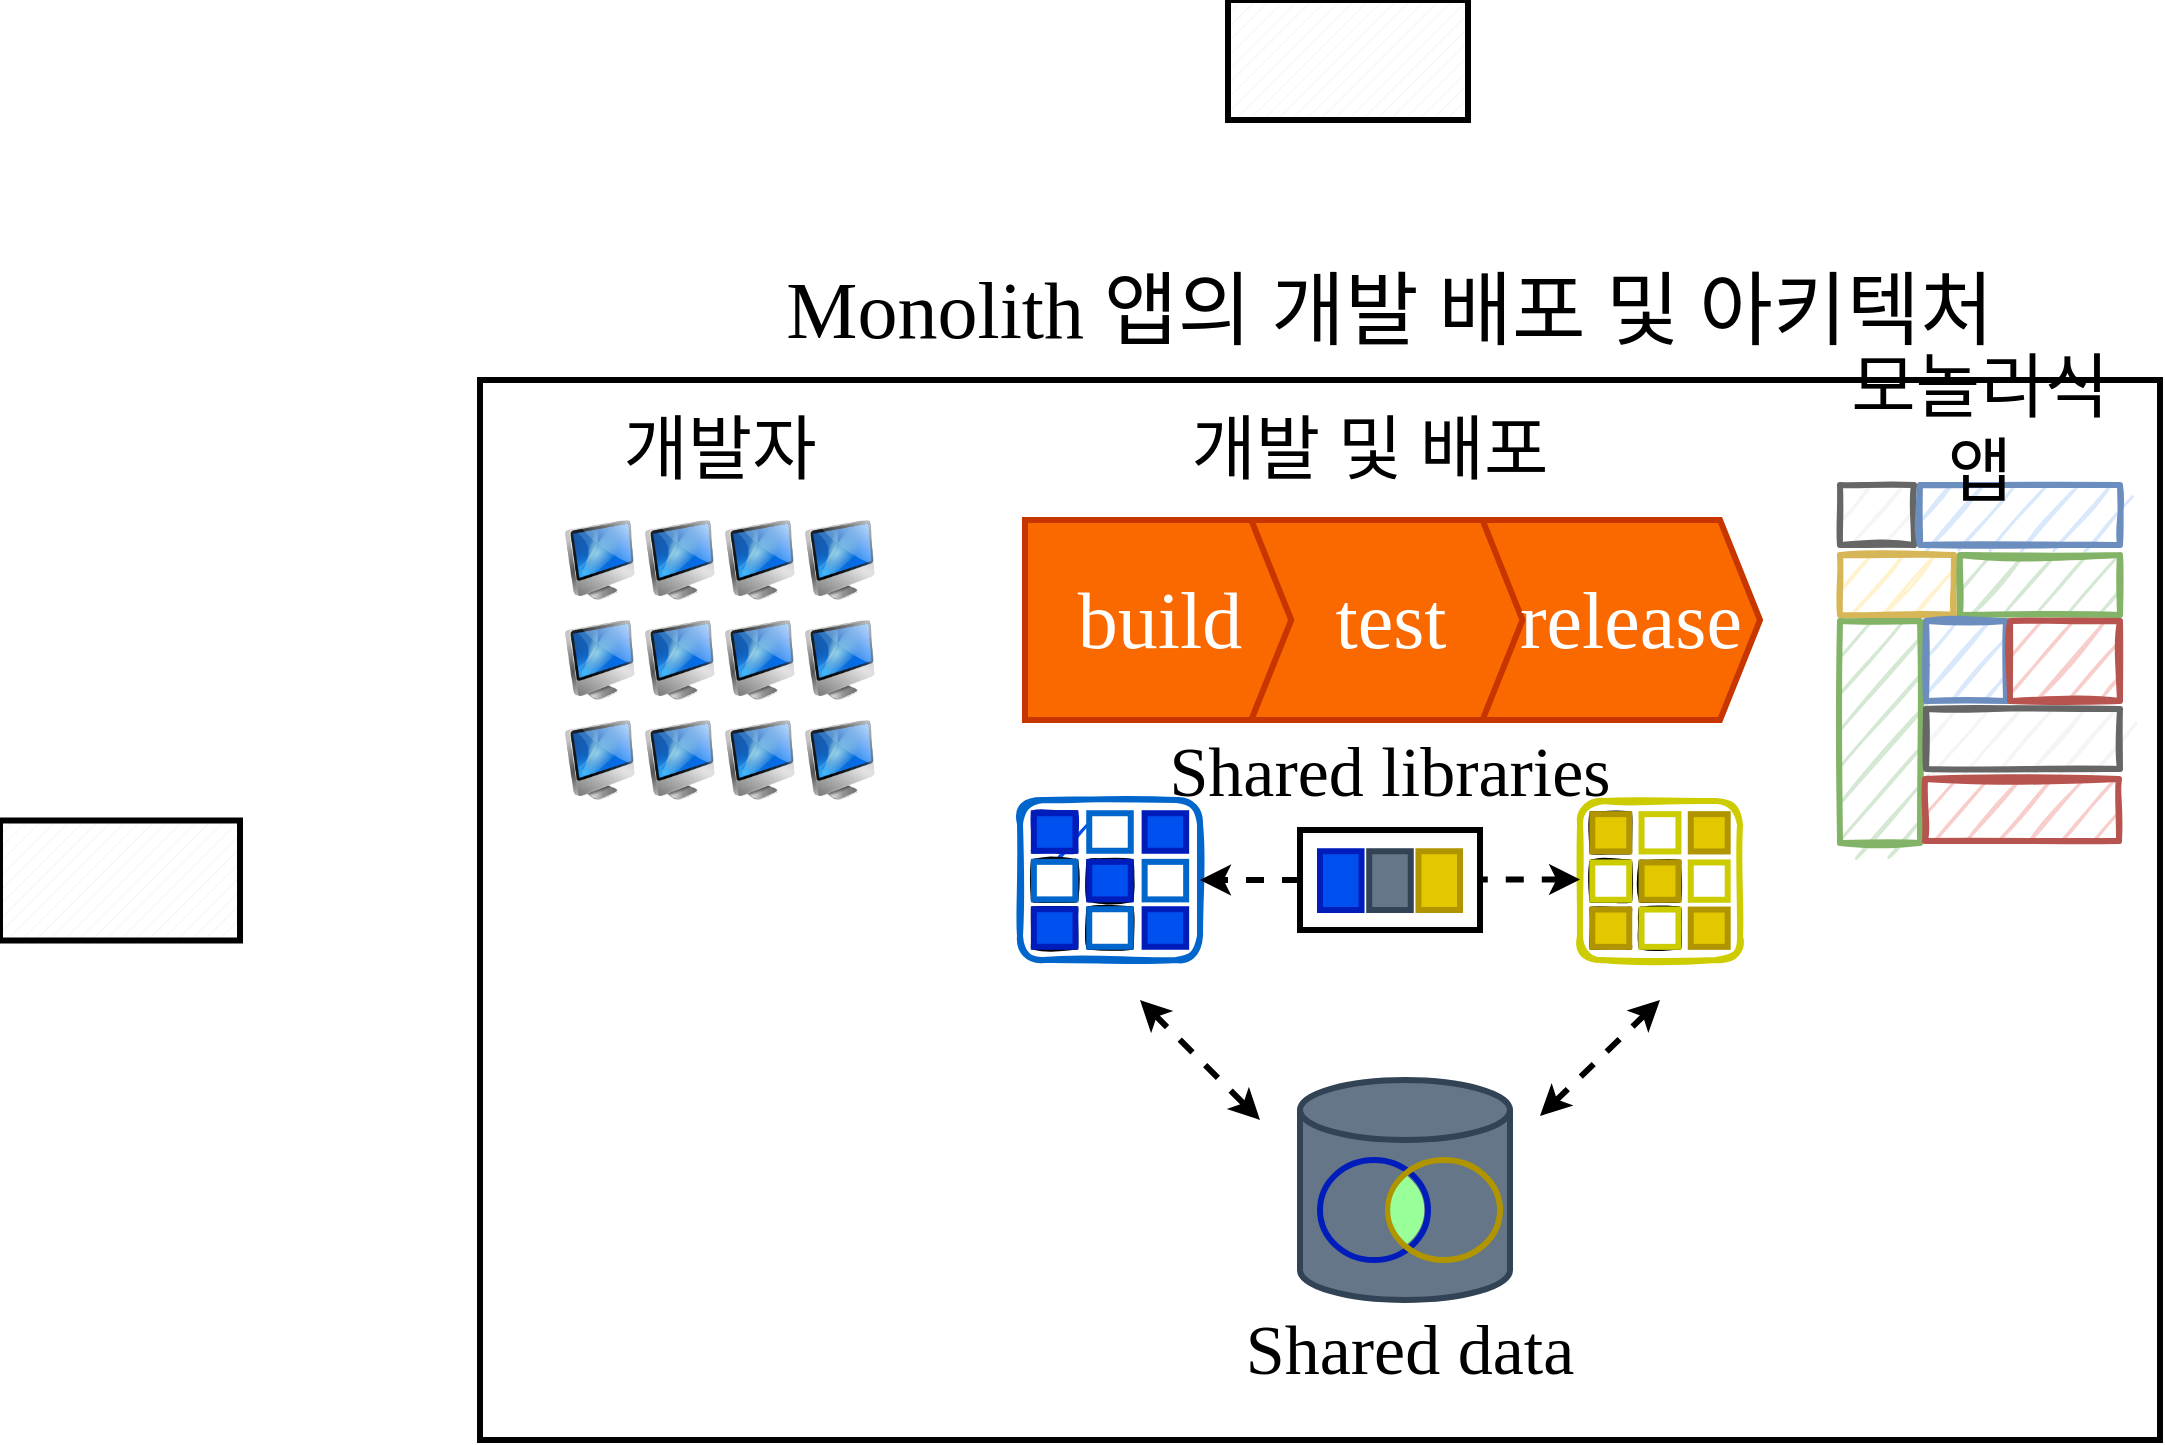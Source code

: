 <mxfile>
    <diagram id="66OVH24U_hDjOuxRi_yk" name="페이지-1">
        <mxGraphModel dx="1967" dy="881" grid="1" gridSize="10" guides="1" tooltips="1" connect="1" arrows="1" fold="1" page="1" pageScale="1" pageWidth="827" pageHeight="1169" math="0" shadow="0">
            <root>
                <mxCell id="0"/>
                <mxCell id="1" parent="0"/>
                <mxCell id="3" value="Monolith 앱의 개발 배포 및 아키텍처" style="text;html=1;strokeColor=none;fillColor=none;align=center;verticalAlign=middle;whiteSpace=wrap;rounded=0;fontSize=40;fontFamily=빙그레 싸만코체 Bold;fontSource=https%3A%2F%2Fcdn.jsdelivr.net%2Fgh%2Fprojectnoonnu%2Fnoonfonts_20-10%401.0%2FBinggraeSamanco-Bold.woff;" vertex="1" parent="1">
                    <mxGeometry x="125" y="220" width="620" height="30" as="geometry"/>
                </mxCell>
                <mxCell id="4" value="" style="rounded=0;whiteSpace=wrap;html=1;fontFamily=빙그레 싸만코체 Bold;fontSource=https%3A%2F%2Fcdn.jsdelivr.net%2Fgh%2Fprojectnoonnu%2Fnoonfonts_20-10%401.0%2FBinggraeSamanco-Bold.woff;fontSize=40;strokeWidth=3;" vertex="1" parent="1">
                    <mxGeometry x="-20" y="270" width="840" height="530" as="geometry"/>
                </mxCell>
                <mxCell id="12" value="개발 및 배포" style="text;html=1;strokeColor=none;fillColor=none;align=center;verticalAlign=middle;whiteSpace=wrap;rounded=0;fontFamily=빙그레 싸만코체 Bold;fontSource=https%3A%2F%2Fcdn.jsdelivr.net%2Fgh%2Fprojectnoonnu%2Fnoonfonts_20-10%401.0%2FBinggraeSamanco-Bold.woff;fontSize=35;" vertex="1" parent="1">
                    <mxGeometry x="250" y="290" width="350" height="30" as="geometry"/>
                </mxCell>
                <mxCell id="13" value="" style="image;html=1;image=img/lib/clip_art/computers/iMac_128x128.png;fontFamily=빙그레 싸만코체 Bold;fontSource=https%3A%2F%2Fcdn.jsdelivr.net%2Fgh%2Fprojectnoonnu%2Fnoonfonts_20-10%401.0%2FBinggraeSamanco-Bold.woff;fontSize=40;strokeWidth=3;" vertex="1" parent="1">
                    <mxGeometry x="20" y="340" width="40" height="40" as="geometry"/>
                </mxCell>
                <mxCell id="14" value="" style="image;html=1;image=img/lib/clip_art/computers/iMac_128x128.png;fontFamily=빙그레 싸만코체 Bold;fontSource=https%3A%2F%2Fcdn.jsdelivr.net%2Fgh%2Fprojectnoonnu%2Fnoonfonts_20-10%401.0%2FBinggraeSamanco-Bold.woff;fontSize=40;strokeWidth=3;" vertex="1" parent="1">
                    <mxGeometry x="60" y="340" width="40" height="40" as="geometry"/>
                </mxCell>
                <mxCell id="15" value="" style="image;html=1;image=img/lib/clip_art/computers/iMac_128x128.png;fontFamily=빙그레 싸만코체 Bold;fontSource=https%3A%2F%2Fcdn.jsdelivr.net%2Fgh%2Fprojectnoonnu%2Fnoonfonts_20-10%401.0%2FBinggraeSamanco-Bold.woff;fontSize=40;strokeWidth=3;" vertex="1" parent="1">
                    <mxGeometry x="100" y="340" width="40" height="40" as="geometry"/>
                </mxCell>
                <mxCell id="16" value="" style="image;html=1;image=img/lib/clip_art/computers/iMac_128x128.png;fontFamily=빙그레 싸만코체 Bold;fontSource=https%3A%2F%2Fcdn.jsdelivr.net%2Fgh%2Fprojectnoonnu%2Fnoonfonts_20-10%401.0%2FBinggraeSamanco-Bold.woff;fontSize=40;strokeWidth=3;" vertex="1" parent="1">
                    <mxGeometry x="140" y="340" width="40" height="40" as="geometry"/>
                </mxCell>
                <mxCell id="17" value="" style="image;html=1;image=img/lib/clip_art/computers/iMac_128x128.png;fontFamily=빙그레 싸만코체 Bold;fontSource=https%3A%2F%2Fcdn.jsdelivr.net%2Fgh%2Fprojectnoonnu%2Fnoonfonts_20-10%401.0%2FBinggraeSamanco-Bold.woff;fontSize=40;strokeWidth=3;" vertex="1" parent="1">
                    <mxGeometry x="20" y="390" width="40" height="40" as="geometry"/>
                </mxCell>
                <mxCell id="18" value="" style="image;html=1;image=img/lib/clip_art/computers/iMac_128x128.png;fontFamily=빙그레 싸만코체 Bold;fontSource=https%3A%2F%2Fcdn.jsdelivr.net%2Fgh%2Fprojectnoonnu%2Fnoonfonts_20-10%401.0%2FBinggraeSamanco-Bold.woff;fontSize=40;strokeWidth=3;" vertex="1" parent="1">
                    <mxGeometry x="60" y="390" width="40" height="40" as="geometry"/>
                </mxCell>
                <mxCell id="19" value="" style="image;html=1;image=img/lib/clip_art/computers/iMac_128x128.png;fontFamily=빙그레 싸만코체 Bold;fontSource=https%3A%2F%2Fcdn.jsdelivr.net%2Fgh%2Fprojectnoonnu%2Fnoonfonts_20-10%401.0%2FBinggraeSamanco-Bold.woff;fontSize=40;strokeWidth=3;" vertex="1" parent="1">
                    <mxGeometry x="100" y="390" width="40" height="40" as="geometry"/>
                </mxCell>
                <mxCell id="20" value="" style="image;html=1;image=img/lib/clip_art/computers/iMac_128x128.png;fontFamily=빙그레 싸만코체 Bold;fontSource=https%3A%2F%2Fcdn.jsdelivr.net%2Fgh%2Fprojectnoonnu%2Fnoonfonts_20-10%401.0%2FBinggraeSamanco-Bold.woff;fontSize=40;strokeWidth=3;" vertex="1" parent="1">
                    <mxGeometry x="140" y="390" width="40" height="40" as="geometry"/>
                </mxCell>
                <mxCell id="21" value="" style="image;html=1;image=img/lib/clip_art/computers/iMac_128x128.png;fontFamily=빙그레 싸만코체 Bold;fontSource=https%3A%2F%2Fcdn.jsdelivr.net%2Fgh%2Fprojectnoonnu%2Fnoonfonts_20-10%401.0%2FBinggraeSamanco-Bold.woff;fontSize=40;strokeWidth=3;" vertex="1" parent="1">
                    <mxGeometry x="20" y="440" width="40" height="40" as="geometry"/>
                </mxCell>
                <mxCell id="22" value="" style="image;html=1;image=img/lib/clip_art/computers/iMac_128x128.png;fontFamily=빙그레 싸만코체 Bold;fontSource=https%3A%2F%2Fcdn.jsdelivr.net%2Fgh%2Fprojectnoonnu%2Fnoonfonts_20-10%401.0%2FBinggraeSamanco-Bold.woff;fontSize=40;strokeWidth=3;" vertex="1" parent="1">
                    <mxGeometry x="60" y="440" width="40" height="40" as="geometry"/>
                </mxCell>
                <mxCell id="23" value="" style="image;html=1;image=img/lib/clip_art/computers/iMac_128x128.png;fontFamily=빙그레 싸만코체 Bold;fontSource=https%3A%2F%2Fcdn.jsdelivr.net%2Fgh%2Fprojectnoonnu%2Fnoonfonts_20-10%401.0%2FBinggraeSamanco-Bold.woff;fontSize=40;strokeWidth=3;" vertex="1" parent="1">
                    <mxGeometry x="100" y="440" width="40" height="40" as="geometry"/>
                </mxCell>
                <mxCell id="24" value="" style="image;html=1;image=img/lib/clip_art/computers/iMac_128x128.png;fontFamily=빙그레 싸만코체 Bold;fontSource=https%3A%2F%2Fcdn.jsdelivr.net%2Fgh%2Fprojectnoonnu%2Fnoonfonts_20-10%401.0%2FBinggraeSamanco-Bold.woff;fontSize=40;strokeWidth=3;" vertex="1" parent="1">
                    <mxGeometry x="140" y="440" width="40" height="40" as="geometry"/>
                </mxCell>
                <mxCell id="25" value="개발자" style="text;html=1;strokeColor=none;fillColor=none;align=center;verticalAlign=middle;whiteSpace=wrap;rounded=0;fontFamily=빙그레 싸만코체 Bold;fontSource=https%3A%2F%2Fcdn.jsdelivr.net%2Fgh%2Fprojectnoonnu%2Fnoonfonts_20-10%401.0%2FBinggraeSamanco-Bold.woff;fontSize=35;" vertex="1" parent="1">
                    <mxGeometry x="20" y="290" width="160" height="30" as="geometry"/>
                </mxCell>
                <mxCell id="26" value="" style="rounded=0;whiteSpace=wrap;html=1;fontFamily=빙그레 싸만코체 Bold;fontSource=https%3A%2F%2Fcdn.jsdelivr.net%2Fgh%2Fprojectnoonnu%2Fnoonfonts_20-10%401.0%2FBinggraeSamanco-Bold.woff;fontSize=40;strokeWidth=3;fillColor=#f5f5f5;fontColor=#333333;strokeColor=#666666;sketch=1;" vertex="1" parent="1">
                    <mxGeometry x="660" y="322.5" width="37" height="30" as="geometry"/>
                </mxCell>
                <mxCell id="27" value="" style="rounded=0;whiteSpace=wrap;html=1;fontFamily=빙그레 싸만코체 Bold;fontSource=https%3A%2F%2Fcdn.jsdelivr.net%2Fgh%2Fprojectnoonnu%2Fnoonfonts_20-10%401.0%2FBinggraeSamanco-Bold.woff;fontSize=40;strokeWidth=3;sketch=1;fillColor=#dae8fc;strokeColor=#6c8ebf;" vertex="1" parent="1">
                    <mxGeometry x="700" y="322.5" width="100" height="30" as="geometry"/>
                </mxCell>
                <mxCell id="9" value="" style="shape=offPageConnector;whiteSpace=wrap;html=1;fontFamily=빙그레 싸만코체 Bold;fontSource=https%3A%2F%2Fcdn.jsdelivr.net%2Fgh%2Fprojectnoonnu%2Fnoonfonts_20-10%401.0%2FBinggraeSamanco-Bold.woff;fontSize=40;strokeWidth=3;rotation=-90;size=0.13;fillColor=#fa6800;fontColor=#FFFFFF;strokeColor=#C73500;" vertex="1" parent="1">
                    <mxGeometry x="270" y="322.5" width="100" height="135" as="geometry"/>
                </mxCell>
                <mxCell id="8" value="" style="group;fontColor=#FFFFFF;" vertex="1" connectable="0" parent="1">
                    <mxGeometry x="250" y="340" width="370" height="117.5" as="geometry"/>
                </mxCell>
                <mxCell id="6" value="test" style="shape=step;perimeter=stepPerimeter;whiteSpace=wrap;html=1;fixedSize=1;fontFamily=빙그레 싸만코체 Bold;fontSource=https%3A%2F%2Fcdn.jsdelivr.net%2Fgh%2Fprojectnoonnu%2Fnoonfonts_20-10%401.0%2FBinggraeSamanco-Bold.woff;fontSize=40;strokeWidth=3;fillColor=#fa6800;fontColor=#FFFFFF;strokeColor=#C73500;" vertex="1" parent="8">
                    <mxGeometry x="115.625" width="138.75" height="100" as="geometry"/>
                </mxCell>
                <mxCell id="7" value="&amp;nbsp;release" style="shape=step;perimeter=stepPerimeter;whiteSpace=wrap;html=1;fixedSize=1;fontFamily=빙그레 싸만코체 Bold;fontSource=https%3A%2F%2Fcdn.jsdelivr.net%2Fgh%2Fprojectnoonnu%2Fnoonfonts_20-10%401.0%2FBinggraeSamanco-Bold.woff;fontSize=40;strokeWidth=3;fillColor=#fa6800;fontColor=#FFFFFF;strokeColor=#C73500;" vertex="1" parent="8">
                    <mxGeometry x="231.25" width="138.75" height="100" as="geometry"/>
                </mxCell>
                <mxCell id="10" value="build" style="text;html=1;strokeColor=none;fillColor=#fa6800;align=center;verticalAlign=middle;whiteSpace=wrap;rounded=0;fontFamily=빙그레 싸만코체 Bold;fontSource=https%3A%2F%2Fcdn.jsdelivr.net%2Fgh%2Fprojectnoonnu%2Fnoonfonts_20-10%401.0%2FBinggraeSamanco-Bold.woff;fontSize=40;fontColor=#FFFFFF;" vertex="1" parent="8">
                    <mxGeometry x="40" y="35" width="60" height="30" as="geometry"/>
                </mxCell>
                <mxCell id="30" value="" style="rounded=0;whiteSpace=wrap;html=1;fontFamily=빙그레 싸만코체 Bold;fontSource=https%3A%2F%2Fcdn.jsdelivr.net%2Fgh%2Fprojectnoonnu%2Fnoonfonts_20-10%401.0%2FBinggraeSamanco-Bold.woff;fontSize=40;strokeWidth=3;sketch=1;fillColor=#fff2cc;strokeColor=#d6b656;" vertex="1" parent="1">
                    <mxGeometry x="660" y="357.5" width="57" height="30" as="geometry"/>
                </mxCell>
                <mxCell id="31" value="" style="rounded=0;whiteSpace=wrap;html=1;fontFamily=빙그레 싸만코체 Bold;fontSource=https%3A%2F%2Fcdn.jsdelivr.net%2Fgh%2Fprojectnoonnu%2Fnoonfonts_20-10%401.0%2FBinggraeSamanco-Bold.woff;fontSize=40;strokeWidth=3;sketch=1;fillColor=#d5e8d4;strokeColor=#82b366;" vertex="1" parent="1">
                    <mxGeometry x="720" y="357.5" width="80" height="30" as="geometry"/>
                </mxCell>
                <mxCell id="32" value="" style="rounded=0;whiteSpace=wrap;html=1;fontFamily=빙그레 싸만코체 Bold;fontSource=https%3A%2F%2Fcdn.jsdelivr.net%2Fgh%2Fprojectnoonnu%2Fnoonfonts_20-10%401.0%2FBinggraeSamanco-Bold.woff;fontSize=40;strokeWidth=3;sketch=1;fillColor=#d5e8d4;strokeColor=#82b366;" vertex="1" parent="1">
                    <mxGeometry x="660" y="390.5" width="40" height="111" as="geometry"/>
                </mxCell>
                <mxCell id="34" value="" style="rounded=0;whiteSpace=wrap;html=1;fontFamily=빙그레 싸만코체 Bold;fontSource=https%3A%2F%2Fcdn.jsdelivr.net%2Fgh%2Fprojectnoonnu%2Fnoonfonts_20-10%401.0%2FBinggraeSamanco-Bold.woff;fontSize=40;strokeWidth=3;sketch=1;fillColor=#dae8fc;strokeColor=#6c8ebf;" vertex="1" parent="1">
                    <mxGeometry x="703" y="390.5" width="40" height="40" as="geometry"/>
                </mxCell>
                <mxCell id="35" value="" style="rounded=0;whiteSpace=wrap;html=1;fontFamily=빙그레 싸만코체 Bold;fontSource=https%3A%2F%2Fcdn.jsdelivr.net%2Fgh%2Fprojectnoonnu%2Fnoonfonts_20-10%401.0%2FBinggraeSamanco-Bold.woff;fontSize=40;strokeWidth=3;sketch=1;fillColor=#f5f5f5;strokeColor=#666666;fontColor=#333333;" vertex="1" parent="1">
                    <mxGeometry x="703" y="434.5" width="97" height="30" as="geometry"/>
                </mxCell>
                <mxCell id="36" value="" style="rounded=0;whiteSpace=wrap;html=1;fontFamily=빙그레 싸만코체 Bold;fontSource=https%3A%2F%2Fcdn.jsdelivr.net%2Fgh%2Fprojectnoonnu%2Fnoonfonts_20-10%401.0%2FBinggraeSamanco-Bold.woff;fontSize=40;strokeWidth=3;sketch=1;fillColor=#f8cecc;strokeColor=#b85450;" vertex="1" parent="1">
                    <mxGeometry x="702.5" y="469.5" width="97" height="31" as="geometry"/>
                </mxCell>
                <mxCell id="37" value="" style="rounded=0;whiteSpace=wrap;html=1;fontFamily=빙그레 싸만코체 Bold;fontSource=https%3A%2F%2Fcdn.jsdelivr.net%2Fgh%2Fprojectnoonnu%2Fnoonfonts_20-10%401.0%2FBinggraeSamanco-Bold.woff;fontSize=40;strokeWidth=3;sketch=1;fillColor=#f8cecc;strokeColor=#b85450;" vertex="1" parent="1">
                    <mxGeometry x="745" y="390.5" width="55" height="40" as="geometry"/>
                </mxCell>
                <mxCell id="38" value="모놀리식 앱" style="text;html=1;strokeColor=none;fillColor=none;align=center;verticalAlign=middle;whiteSpace=wrap;rounded=0;fontFamily=빙그레 싸만코체 Bold;fontSource=https%3A%2F%2Fcdn.jsdelivr.net%2Fgh%2Fprojectnoonnu%2Fnoonfonts_20-10%401.0%2FBinggraeSamanco-Bold.woff;fontSize=35;" vertex="1" parent="1">
                    <mxGeometry x="650" y="280" width="160" height="30" as="geometry"/>
                </mxCell>
                <mxCell id="92" value="" style="group" vertex="1" connectable="0" parent="1">
                    <mxGeometry x="250" y="480" width="90" height="80" as="geometry"/>
                </mxCell>
                <mxCell id="39" value="" style="rounded=1;whiteSpace=wrap;html=1;sketch=1;fontFamily=빙그레 싸만코체 Bold;fontSource=https%3A%2F%2Fcdn.jsdelivr.net%2Fgh%2Fprojectnoonnu%2Fnoonfonts_20-10%401.0%2FBinggraeSamanco-Bold.woff;fontSize=35;fontColor=#FFFFFF;strokeWidth=3;strokeColor=#0066CC;" vertex="1" parent="92">
                    <mxGeometry width="90" height="80" as="geometry"/>
                </mxCell>
                <mxCell id="40" value="" style="rounded=0;whiteSpace=wrap;html=1;sketch=1;fontFamily=빙그레 싸만코체 Bold;fontSource=https%3A%2F%2Fcdn.jsdelivr.net%2Fgh%2Fprojectnoonnu%2Fnoonfonts_20-10%401.0%2FBinggraeSamanco-Bold.woff;fontSize=35;fontColor=#ffffff;strokeWidth=3;fillColor=#0050ef;strokeColor=#001DBC;" vertex="1" parent="92">
                    <mxGeometry x="6.923" y="6.615" width="20.769" height="18.769" as="geometry"/>
                </mxCell>
                <mxCell id="41" value="" style="rounded=0;whiteSpace=wrap;html=1;sketch=0;fontFamily=빙그레 싸만코체 Bold;fontSource=https%3A%2F%2Fcdn.jsdelivr.net%2Fgh%2Fprojectnoonnu%2Fnoonfonts_20-10%401.0%2FBinggraeSamanco-Bold.woff;fontSize=35;fontColor=#FFFFFF;strokeWidth=3;strokeColor=#0066CC;" vertex="1" parent="92">
                    <mxGeometry x="34.615" y="6.615" width="20.769" height="18.769" as="geometry"/>
                </mxCell>
                <mxCell id="42" value="" style="rounded=0;whiteSpace=wrap;html=1;sketch=0;fontFamily=빙그레 싸만코체 Bold;fontSource=https%3A%2F%2Fcdn.jsdelivr.net%2Fgh%2Fprojectnoonnu%2Fnoonfonts_20-10%401.0%2FBinggraeSamanco-Bold.woff;fontSize=35;strokeWidth=3;fillColor=#0050ef;strokeColor=#001DBC;fontColor=#ffffff;" vertex="1" parent="92">
                    <mxGeometry x="62.308" y="6.615" width="20.769" height="18.769" as="geometry"/>
                </mxCell>
                <mxCell id="43" value="" style="rounded=0;whiteSpace=wrap;html=1;sketch=1;fontFamily=빙그레 싸만코체 Bold;fontSource=https%3A%2F%2Fcdn.jsdelivr.net%2Fgh%2Fprojectnoonnu%2Fnoonfonts_20-10%401.0%2FBinggraeSamanco-Bold.woff;fontSize=35;fontColor=#FFFFFF;strokeWidth=3;" vertex="1" parent="92">
                    <mxGeometry x="6.923" y="30.923" width="20.769" height="18.769" as="geometry"/>
                </mxCell>
                <mxCell id="44" value="" style="rounded=0;whiteSpace=wrap;html=1;sketch=1;fontFamily=빙그레 싸만코체 Bold;fontSource=https%3A%2F%2Fcdn.jsdelivr.net%2Fgh%2Fprojectnoonnu%2Fnoonfonts_20-10%401.0%2FBinggraeSamanco-Bold.woff;fontSize=35;fontColor=#FFFFFF;strokeWidth=3;" vertex="1" parent="92">
                    <mxGeometry x="34.615" y="30.923" width="20.769" height="18.769" as="geometry"/>
                </mxCell>
                <mxCell id="45" value="" style="rounded=0;whiteSpace=wrap;html=1;sketch=0;fontFamily=빙그레 싸만코체 Bold;fontSource=https%3A%2F%2Fcdn.jsdelivr.net%2Fgh%2Fprojectnoonnu%2Fnoonfonts_20-10%401.0%2FBinggraeSamanco-Bold.woff;fontSize=35;fontColor=#FFFFFF;strokeWidth=3;strokeColor=#0066CC;" vertex="1" parent="92">
                    <mxGeometry x="62.308" y="30.923" width="20.769" height="18.769" as="geometry"/>
                </mxCell>
                <mxCell id="46" value="" style="rounded=0;whiteSpace=wrap;html=1;sketch=1;fontFamily=빙그레 싸만코체 Bold;fontSource=https%3A%2F%2Fcdn.jsdelivr.net%2Fgh%2Fprojectnoonnu%2Fnoonfonts_20-10%401.0%2FBinggraeSamanco-Bold.woff;fontSize=35;fontColor=#FFFFFF;strokeWidth=3;" vertex="1" parent="92">
                    <mxGeometry x="6.923" y="54.615" width="20.769" height="18.769" as="geometry"/>
                </mxCell>
                <mxCell id="47" value="" style="rounded=0;whiteSpace=wrap;html=1;sketch=1;fontFamily=빙그레 싸만코체 Bold;fontSource=https%3A%2F%2Fcdn.jsdelivr.net%2Fgh%2Fprojectnoonnu%2Fnoonfonts_20-10%401.0%2FBinggraeSamanco-Bold.woff;fontSize=35;fontColor=#FFFFFF;strokeWidth=3;" vertex="1" parent="92">
                    <mxGeometry x="34.615" y="54.615" width="20.769" height="18.769" as="geometry"/>
                </mxCell>
                <mxCell id="48" value="" style="rounded=0;whiteSpace=wrap;html=1;sketch=0;fontFamily=빙그레 싸만코체 Bold;fontSource=https%3A%2F%2Fcdn.jsdelivr.net%2Fgh%2Fprojectnoonnu%2Fnoonfonts_20-10%401.0%2FBinggraeSamanco-Bold.woff;fontSize=35;strokeWidth=3;fillColor=#0050ef;strokeColor=#001DBC;fontColor=#ffffff;" vertex="1" parent="92">
                    <mxGeometry x="62.308" y="54.615" width="20.769" height="18.769" as="geometry"/>
                </mxCell>
                <mxCell id="49" value="" style="rounded=0;whiteSpace=wrap;html=1;sketch=0;fontFamily=빙그레 싸만코체 Bold;fontSource=https%3A%2F%2Fcdn.jsdelivr.net%2Fgh%2Fprojectnoonnu%2Fnoonfonts_20-10%401.0%2FBinggraeSamanco-Bold.woff;fontSize=35;strokeWidth=3;fillColor=#0050ef;strokeColor=#001DBC;fontColor=#ffffff;" vertex="1" parent="92">
                    <mxGeometry x="6.923" y="6.615" width="20.769" height="18.769" as="geometry"/>
                </mxCell>
                <mxCell id="50" value="" style="rounded=0;whiteSpace=wrap;html=1;sketch=0;fontFamily=빙그레 싸만코체 Bold;fontSource=https%3A%2F%2Fcdn.jsdelivr.net%2Fgh%2Fprojectnoonnu%2Fnoonfonts_20-10%401.0%2FBinggraeSamanco-Bold.woff;fontSize=35;strokeWidth=3;fillColor=#0050ef;strokeColor=#001DBC;fontColor=#ffffff;" vertex="1" parent="92">
                    <mxGeometry x="34.615" y="30.923" width="20.769" height="18.769" as="geometry"/>
                </mxCell>
                <mxCell id="51" value="" style="rounded=0;whiteSpace=wrap;html=1;sketch=0;fontFamily=빙그레 싸만코체 Bold;fontSource=https%3A%2F%2Fcdn.jsdelivr.net%2Fgh%2Fprojectnoonnu%2Fnoonfonts_20-10%401.0%2FBinggraeSamanco-Bold.woff;fontSize=35;strokeWidth=3;fillColor=#0050ef;strokeColor=#001DBC;fontColor=#ffffff;" vertex="1" parent="92">
                    <mxGeometry x="6.923" y="54.615" width="20.769" height="18.769" as="geometry"/>
                </mxCell>
                <mxCell id="52" value="" style="rounded=0;whiteSpace=wrap;html=1;sketch=1;fontFamily=빙그레 싸만코체 Bold;fontSource=https%3A%2F%2Fcdn.jsdelivr.net%2Fgh%2Fprojectnoonnu%2Fnoonfonts_20-10%401.0%2FBinggraeSamanco-Bold.woff;fontSize=35;fontColor=#FFFFFF;strokeWidth=3;" vertex="1" parent="92">
                    <mxGeometry x="6.923" y="30.923" width="20.769" height="18.769" as="geometry"/>
                </mxCell>
                <mxCell id="53" value="" style="rounded=0;whiteSpace=wrap;html=1;sketch=1;fontFamily=빙그레 싸만코체 Bold;fontSource=https%3A%2F%2Fcdn.jsdelivr.net%2Fgh%2Fprojectnoonnu%2Fnoonfonts_20-10%401.0%2FBinggraeSamanco-Bold.woff;fontSize=35;fontColor=#FFFFFF;strokeWidth=3;" vertex="1" parent="92">
                    <mxGeometry x="34.615" y="54.615" width="20.769" height="18.769" as="geometry"/>
                </mxCell>
                <mxCell id="54" value="" style="rounded=0;whiteSpace=wrap;html=1;sketch=0;fontFamily=빙그레 싸만코체 Bold;fontSource=https%3A%2F%2Fcdn.jsdelivr.net%2Fgh%2Fprojectnoonnu%2Fnoonfonts_20-10%401.0%2FBinggraeSamanco-Bold.woff;fontSize=35;fontColor=#FFFFFF;strokeWidth=3;strokeColor=#0066CC;" vertex="1" parent="92">
                    <mxGeometry x="6.923" y="30.923" width="20.769" height="18.769" as="geometry"/>
                </mxCell>
                <mxCell id="55" value="" style="rounded=0;whiteSpace=wrap;html=1;sketch=0;fontFamily=빙그레 싸만코체 Bold;fontSource=https%3A%2F%2Fcdn.jsdelivr.net%2Fgh%2Fprojectnoonnu%2Fnoonfonts_20-10%401.0%2FBinggraeSamanco-Bold.woff;fontSize=35;fontColor=#FFFFFF;strokeWidth=3;strokeColor=#0066CC;" vertex="1" parent="92">
                    <mxGeometry x="34.615" y="54.615" width="20.769" height="18.769" as="geometry"/>
                </mxCell>
                <mxCell id="93" value="" style="group" vertex="1" connectable="0" parent="1">
                    <mxGeometry x="530" y="480.5" width="80" height="79.5" as="geometry"/>
                </mxCell>
                <mxCell id="74" value="" style="rounded=1;whiteSpace=wrap;html=1;sketch=1;fontFamily=빙그레 싸만코체 Bold;fontSource=https%3A%2F%2Fcdn.jsdelivr.net%2Fgh%2Fprojectnoonnu%2Fnoonfonts_20-10%401.0%2FBinggraeSamanco-Bold.woff;fontSize=35;fontColor=#FFFFFF;strokeWidth=3;strokeColor=#CCCC00;" vertex="1" parent="93">
                    <mxGeometry width="80" height="79.5" as="geometry"/>
                </mxCell>
                <mxCell id="75" value="" style="rounded=0;whiteSpace=wrap;html=1;sketch=1;fontFamily=빙그레 싸만코체 Bold;fontSource=https%3A%2F%2Fcdn.jsdelivr.net%2Fgh%2Fprojectnoonnu%2Fnoonfonts_20-10%401.0%2FBinggraeSamanco-Bold.woff;fontSize=35;fontColor=#FFFFFF;strokeWidth=3;" vertex="1" parent="93">
                    <mxGeometry x="6.154" y="6.574" width="18.462" height="18.652" as="geometry"/>
                </mxCell>
                <mxCell id="76" value="" style="rounded=0;whiteSpace=wrap;html=1;sketch=0;fontFamily=빙그레 싸만코체 Bold;fontSource=https%3A%2F%2Fcdn.jsdelivr.net%2Fgh%2Fprojectnoonnu%2Fnoonfonts_20-10%401.0%2FBinggraeSamanco-Bold.woff;fontSize=35;fontColor=#FFFFFF;strokeWidth=3;strokeColor=#CCCC00;" vertex="1" parent="93">
                    <mxGeometry x="30.769" y="6.574" width="18.462" height="18.652" as="geometry"/>
                </mxCell>
                <mxCell id="77" value="" style="rounded=0;whiteSpace=wrap;html=1;sketch=0;fontFamily=빙그레 싸만코체 Bold;fontSource=https%3A%2F%2Fcdn.jsdelivr.net%2Fgh%2Fprojectnoonnu%2Fnoonfonts_20-10%401.0%2FBinggraeSamanco-Bold.woff;fontSize=35;strokeWidth=3;fillColor=#e3c800;strokeColor=#B09500;fontColor=#000000;" vertex="1" parent="93">
                    <mxGeometry x="55.385" y="6.574" width="18.462" height="18.652" as="geometry"/>
                </mxCell>
                <mxCell id="78" value="" style="rounded=0;whiteSpace=wrap;html=1;sketch=1;fontFamily=빙그레 싸만코체 Bold;fontSource=https%3A%2F%2Fcdn.jsdelivr.net%2Fgh%2Fprojectnoonnu%2Fnoonfonts_20-10%401.0%2FBinggraeSamanco-Bold.woff;fontSize=35;fontColor=#FFFFFF;strokeWidth=3;" vertex="1" parent="93">
                    <mxGeometry x="6.154" y="30.73" width="18.462" height="18.652" as="geometry"/>
                </mxCell>
                <mxCell id="79" value="" style="rounded=0;whiteSpace=wrap;html=1;sketch=1;fontFamily=빙그레 싸만코체 Bold;fontSource=https%3A%2F%2Fcdn.jsdelivr.net%2Fgh%2Fprojectnoonnu%2Fnoonfonts_20-10%401.0%2FBinggraeSamanco-Bold.woff;fontSize=35;fontColor=#FFFFFF;strokeWidth=3;" vertex="1" parent="93">
                    <mxGeometry x="30.769" y="30.73" width="18.462" height="18.652" as="geometry"/>
                </mxCell>
                <mxCell id="80" value="" style="rounded=0;whiteSpace=wrap;html=1;sketch=0;fontFamily=빙그레 싸만코체 Bold;fontSource=https%3A%2F%2Fcdn.jsdelivr.net%2Fgh%2Fprojectnoonnu%2Fnoonfonts_20-10%401.0%2FBinggraeSamanco-Bold.woff;fontSize=35;fontColor=#FFFFFF;strokeWidth=3;strokeColor=#CCCC00;" vertex="1" parent="93">
                    <mxGeometry x="55.385" y="30.73" width="18.462" height="18.652" as="geometry"/>
                </mxCell>
                <mxCell id="81" value="" style="rounded=0;whiteSpace=wrap;html=1;sketch=1;fontFamily=빙그레 싸만코체 Bold;fontSource=https%3A%2F%2Fcdn.jsdelivr.net%2Fgh%2Fprojectnoonnu%2Fnoonfonts_20-10%401.0%2FBinggraeSamanco-Bold.woff;fontSize=35;fontColor=#FFFFFF;strokeWidth=3;" vertex="1" parent="93">
                    <mxGeometry x="6.154" y="54.274" width="18.462" height="18.652" as="geometry"/>
                </mxCell>
                <mxCell id="82" value="" style="rounded=0;whiteSpace=wrap;html=1;sketch=1;fontFamily=빙그레 싸만코체 Bold;fontSource=https%3A%2F%2Fcdn.jsdelivr.net%2Fgh%2Fprojectnoonnu%2Fnoonfonts_20-10%401.0%2FBinggraeSamanco-Bold.woff;fontSize=35;fontColor=#FFFFFF;strokeWidth=3;" vertex="1" parent="93">
                    <mxGeometry x="30.769" y="54.274" width="18.462" height="18.652" as="geometry"/>
                </mxCell>
                <mxCell id="83" value="" style="rounded=0;whiteSpace=wrap;html=1;sketch=0;fontFamily=빙그레 싸만코체 Bold;fontSource=https%3A%2F%2Fcdn.jsdelivr.net%2Fgh%2Fprojectnoonnu%2Fnoonfonts_20-10%401.0%2FBinggraeSamanco-Bold.woff;fontSize=35;strokeWidth=3;fillColor=#e3c800;strokeColor=#B09500;fontColor=#000000;" vertex="1" parent="93">
                    <mxGeometry x="55.385" y="54.274" width="18.462" height="18.652" as="geometry"/>
                </mxCell>
                <mxCell id="84" value="" style="rounded=0;whiteSpace=wrap;html=1;sketch=0;fontFamily=빙그레 싸만코체 Bold;fontSource=https%3A%2F%2Fcdn.jsdelivr.net%2Fgh%2Fprojectnoonnu%2Fnoonfonts_20-10%401.0%2FBinggraeSamanco-Bold.woff;fontSize=35;strokeWidth=3;fillColor=#e3c800;strokeColor=#B09500;fontColor=#000000;" vertex="1" parent="93">
                    <mxGeometry x="6.154" y="6.574" width="18.462" height="18.652" as="geometry"/>
                </mxCell>
                <mxCell id="85" value="" style="rounded=0;whiteSpace=wrap;html=1;sketch=0;fontFamily=빙그레 싸만코체 Bold;fontSource=https%3A%2F%2Fcdn.jsdelivr.net%2Fgh%2Fprojectnoonnu%2Fnoonfonts_20-10%401.0%2FBinggraeSamanco-Bold.woff;fontSize=35;strokeWidth=3;fillColor=#e3c800;strokeColor=#B09500;fontColor=#000000;" vertex="1" parent="93">
                    <mxGeometry x="30.769" y="30.73" width="18.462" height="18.652" as="geometry"/>
                </mxCell>
                <mxCell id="86" value="" style="rounded=0;whiteSpace=wrap;html=1;sketch=0;fontFamily=빙그레 싸만코체 Bold;fontSource=https%3A%2F%2Fcdn.jsdelivr.net%2Fgh%2Fprojectnoonnu%2Fnoonfonts_20-10%401.0%2FBinggraeSamanco-Bold.woff;fontSize=35;strokeWidth=3;fillColor=#e3c800;strokeColor=#B09500;fontColor=#000000;" vertex="1" parent="93">
                    <mxGeometry x="6.154" y="54.274" width="18.462" height="18.652" as="geometry"/>
                </mxCell>
                <mxCell id="87" value="" style="rounded=0;whiteSpace=wrap;html=1;sketch=1;fontFamily=빙그레 싸만코체 Bold;fontSource=https%3A%2F%2Fcdn.jsdelivr.net%2Fgh%2Fprojectnoonnu%2Fnoonfonts_20-10%401.0%2FBinggraeSamanco-Bold.woff;fontSize=35;fontColor=#FFFFFF;strokeWidth=3;" vertex="1" parent="93">
                    <mxGeometry x="6.154" y="30.73" width="18.462" height="18.652" as="geometry"/>
                </mxCell>
                <mxCell id="88" value="" style="rounded=0;whiteSpace=wrap;html=1;sketch=1;fontFamily=빙그레 싸만코체 Bold;fontSource=https%3A%2F%2Fcdn.jsdelivr.net%2Fgh%2Fprojectnoonnu%2Fnoonfonts_20-10%401.0%2FBinggraeSamanco-Bold.woff;fontSize=35;fontColor=#FFFFFF;strokeWidth=3;" vertex="1" parent="93">
                    <mxGeometry x="30.769" y="54.274" width="18.462" height="18.652" as="geometry"/>
                </mxCell>
                <mxCell id="89" value="" style="rounded=0;whiteSpace=wrap;html=1;sketch=0;fontFamily=빙그레 싸만코체 Bold;fontSource=https%3A%2F%2Fcdn.jsdelivr.net%2Fgh%2Fprojectnoonnu%2Fnoonfonts_20-10%401.0%2FBinggraeSamanco-Bold.woff;fontSize=35;fontColor=#FFFFFF;strokeWidth=3;strokeColor=#CCCC00;" vertex="1" parent="93">
                    <mxGeometry x="6.154" y="30.73" width="18.462" height="18.652" as="geometry"/>
                </mxCell>
                <mxCell id="90" value="" style="rounded=0;whiteSpace=wrap;html=1;sketch=0;fontFamily=빙그레 싸만코체 Bold;fontSource=https%3A%2F%2Fcdn.jsdelivr.net%2Fgh%2Fprojectnoonnu%2Fnoonfonts_20-10%401.0%2FBinggraeSamanco-Bold.woff;fontSize=35;fontColor=#FFFFFF;strokeWidth=3;strokeColor=#CCCC00;" vertex="1" parent="93">
                    <mxGeometry x="30.769" y="54.274" width="18.462" height="18.652" as="geometry"/>
                </mxCell>
                <mxCell id="95" value="" style="shape=cylinder3;whiteSpace=wrap;html=1;boundedLbl=1;backgroundOutline=1;size=15;sketch=0;fontFamily=빙그레 싸만코체 Bold;fontSource=https%3A%2F%2Fcdn.jsdelivr.net%2Fgh%2Fprojectnoonnu%2Fnoonfonts_20-10%401.0%2FBinggraeSamanco-Bold.woff;fontSize=35;fontColor=#ffffff;strokeColor=#314354;strokeWidth=3;fillColor=#647687;" vertex="1" parent="1">
                    <mxGeometry x="390" y="620" width="105" height="110" as="geometry"/>
                </mxCell>
                <mxCell id="102" value="" style="group" vertex="1" connectable="0" parent="1">
                    <mxGeometry x="390" y="495" width="90" height="50" as="geometry"/>
                </mxCell>
                <mxCell id="96" value="" style="rounded=0;whiteSpace=wrap;html=1;sketch=0;fontFamily=빙그레 싸만코체 Bold;fontSource=https%3A%2F%2Fcdn.jsdelivr.net%2Fgh%2Fprojectnoonnu%2Fnoonfonts_20-10%401.0%2FBinggraeSamanco-Bold.woff;fontSize=35;fontColor=#FFFFFF;strokeColor=#000000;strokeWidth=3;" vertex="1" parent="102">
                    <mxGeometry width="90" height="50" as="geometry"/>
                </mxCell>
                <mxCell id="97" value="" style="rounded=0;whiteSpace=wrap;html=1;sketch=0;fontFamily=빙그레 싸만코체 Bold;fontSource=https%3A%2F%2Fcdn.jsdelivr.net%2Fgh%2Fprojectnoonnu%2Fnoonfonts_20-10%401.0%2FBinggraeSamanco-Bold.woff;fontSize=35;strokeWidth=3;fillColor=#0050ef;strokeColor=#001DBC;fontColor=#ffffff;" vertex="1" parent="102">
                    <mxGeometry x="10" y="10.62" width="20.77" height="29.38" as="geometry"/>
                </mxCell>
                <mxCell id="100" value="" style="rounded=0;whiteSpace=wrap;html=1;sketch=0;fontFamily=빙그레 싸만코체 Bold;fontSource=https%3A%2F%2Fcdn.jsdelivr.net%2Fgh%2Fprojectnoonnu%2Fnoonfonts_20-10%401.0%2FBinggraeSamanco-Bold.woff;fontSize=35;strokeWidth=3;fillColor=#e3c800;strokeColor=#B09500;fontColor=#000000;" vertex="1" parent="102">
                    <mxGeometry x="59.23" y="10.62" width="20.77" height="29.38" as="geometry"/>
                </mxCell>
                <mxCell id="101" value="" style="rounded=0;whiteSpace=wrap;html=1;sketch=0;fontFamily=빙그레 싸만코체 Bold;fontSource=https%3A%2F%2Fcdn.jsdelivr.net%2Fgh%2Fprojectnoonnu%2Fnoonfonts_20-10%401.0%2FBinggraeSamanco-Bold.woff;fontSize=35;strokeWidth=3;fillColor=#647687;strokeColor=#314354;fontColor=#ffffff;" vertex="1" parent="102">
                    <mxGeometry x="34.61" y="10.62" width="20.77" height="29.38" as="geometry"/>
                </mxCell>
                <mxCell id="103" value="" style="endArrow=classic;dashed=1;html=1;fontFamily=빙그레 싸만코체 Bold;fontSource=https%3A%2F%2Fcdn.jsdelivr.net%2Fgh%2Fprojectnoonnu%2Fnoonfonts_20-10%401.0%2FBinggraeSamanco-Bold.woff;fontSize=35;fontColor=#FFFFFF;strokeWidth=3;endFill=1;startArrow=classic;startFill=1;" edge="1" parent="1">
                    <mxGeometry width="50" height="50" relative="1" as="geometry">
                        <mxPoint x="310" y="580" as="sourcePoint"/>
                        <mxPoint x="370" y="640" as="targetPoint"/>
                    </mxGeometry>
                </mxCell>
                <mxCell id="104" value="" style="endArrow=classic;dashed=1;html=1;fontFamily=빙그레 싸만코체 Bold;fontSource=https%3A%2F%2Fcdn.jsdelivr.net%2Fgh%2Fprojectnoonnu%2Fnoonfonts_20-10%401.0%2FBinggraeSamanco-Bold.woff;fontSize=35;fontColor=#FFFFFF;strokeWidth=3;startArrow=classic;startFill=1;endFill=1;" edge="1" parent="1">
                    <mxGeometry width="50" height="50" relative="1" as="geometry">
                        <mxPoint x="570" y="580" as="sourcePoint"/>
                        <mxPoint x="510" y="638" as="targetPoint"/>
                    </mxGeometry>
                </mxCell>
                <mxCell id="105" value="Shared libraries" style="text;html=1;strokeColor=none;fillColor=none;align=center;verticalAlign=middle;whiteSpace=wrap;rounded=0;fontFamily=빙그레 싸만코체 Bold;fontSource=https%3A%2F%2Fcdn.jsdelivr.net%2Fgh%2Fprojectnoonnu%2Fnoonfonts_20-10%401.0%2FBinggraeSamanco-Bold.woff;fontSize=35;" vertex="1" parent="1">
                    <mxGeometry x="260" y="450.5" width="350" height="30" as="geometry"/>
                </mxCell>
                <mxCell id="106" value="" style="endArrow=classic;dashed=1;html=1;fontFamily=빙그레 싸만코체 Bold;fontSource=https%3A%2F%2Fcdn.jsdelivr.net%2Fgh%2Fprojectnoonnu%2Fnoonfonts_20-10%401.0%2FBinggraeSamanco-Bold.woff;fontSize=35;fontColor=#FFFFFF;strokeWidth=3;startArrow=none;startFill=0;endFill=1;" edge="1" parent="1">
                    <mxGeometry width="50" height="50" relative="1" as="geometry">
                        <mxPoint x="390" y="520" as="sourcePoint"/>
                        <mxPoint x="340" y="519.96" as="targetPoint"/>
                    </mxGeometry>
                </mxCell>
                <mxCell id="107" value="" style="endArrow=none;dashed=1;html=1;fontFamily=빙그레 싸만코체 Bold;fontSource=https%3A%2F%2Fcdn.jsdelivr.net%2Fgh%2Fprojectnoonnu%2Fnoonfonts_20-10%401.0%2FBinggraeSamanco-Bold.woff;fontSize=35;fontColor=#FFFFFF;strokeWidth=3;startArrow=classic;startFill=1;endFill=0;" edge="1" parent="1">
                    <mxGeometry width="50" height="50" relative="1" as="geometry">
                        <mxPoint x="530" y="519.75" as="sourcePoint"/>
                        <mxPoint x="480" y="519.71" as="targetPoint"/>
                    </mxGeometry>
                </mxCell>
                <mxCell id="113" value="" style="ellipse;whiteSpace=wrap;html=1;sketch=0;fontFamily=빙그레 싸만코체 Bold;fontSource=https%3A%2F%2Fcdn.jsdelivr.net%2Fgh%2Fprojectnoonnu%2Fnoonfonts_20-10%401.0%2FBinggraeSamanco-Bold.woff;fontSize=35;fontColor=#ffffff;strokeColor=#001DBC;strokeWidth=3;fillColor=none;" vertex="1" parent="1">
                    <mxGeometry x="400" y="660" width="54" height="50" as="geometry"/>
                </mxCell>
                <mxCell id="114" value="" style="ellipse;whiteSpace=wrap;html=1;sketch=0;fontFamily=빙그레 싸만코체 Bold;fontSource=https%3A%2F%2Fcdn.jsdelivr.net%2Fgh%2Fprojectnoonnu%2Fnoonfonts_20-10%401.0%2FBinggraeSamanco-Bold.woff;fontSize=35;fontColor=#000000;strokeColor=#B09500;strokeWidth=3;fillColor=none;" vertex="1" parent="1">
                    <mxGeometry x="434" y="660" width="56" height="50" as="geometry"/>
                </mxCell>
                <mxCell id="115" value="" style="whiteSpace=wrap;html=1;shape=mxgraph.basic.pointed_oval;sketch=0;fontFamily=빙그레 싸만코체 Bold;fontSource=https%3A%2F%2Fcdn.jsdelivr.net%2Fgh%2Fprojectnoonnu%2Fnoonfonts_20-10%401.0%2FBinggraeSamanco-Bold.woff;fontSize=35;fontColor=#FFFFFF;strokeColor=#99FF99;strokeWidth=3;fillColor=#99FF99;" vertex="1" parent="1">
                    <mxGeometry x="434.25" y="670" width="18.75" height="30" as="geometry"/>
                </mxCell>
                <mxCell id="120" value="Shared data" style="text;html=1;strokeColor=none;fillColor=none;align=center;verticalAlign=middle;whiteSpace=wrap;rounded=0;fontFamily=빙그레 싸만코체 Bold;fontSource=https%3A%2F%2Fcdn.jsdelivr.net%2Fgh%2Fprojectnoonnu%2Fnoonfonts_20-10%401.0%2FBinggraeSamanco-Bold.woff;fontSize=35;" vertex="1" parent="1">
                    <mxGeometry x="270" y="740" width="350" height="30" as="geometry"/>
                </mxCell>
                <mxCell id="122" value="" style="verticalLabelPosition=bottom;verticalAlign=top;html=1;shape=mxgraph.basic.patternFillRect;fillStyle=diag;step=5;fillStrokeWidth=0.2;fillStrokeColor=#dddddd;sketch=0;fontFamily=빙그레 싸만코체 Bold;fontSource=https%3A%2F%2Fcdn.jsdelivr.net%2Fgh%2Fprojectnoonnu%2Fnoonfonts_20-10%401.0%2FBinggraeSamanco-Bold.woff;fontSize=35;fontColor=#FFFFFF;strokeColor=none;strokeWidth=3;fillColor=#FFFFFF;" vertex="1" parent="1">
                    <mxGeometry x="-260" y="490.25" width="120" height="60" as="geometry"/>
                </mxCell>
                <mxCell id="123" value="" style="verticalLabelPosition=bottom;verticalAlign=top;html=1;shape=mxgraph.basic.patternFillRect;fillStyle=diag;step=5;fillStrokeWidth=0.2;fillStrokeColor=#dddddd;sketch=0;fontFamily=빙그레 싸만코체 Bold;fontSource=https%3A%2F%2Fcdn.jsdelivr.net%2Fgh%2Fprojectnoonnu%2Fnoonfonts_20-10%401.0%2FBinggraeSamanco-Bold.woff;fontSize=35;fontColor=#FFFFFF;strokeColor=none;strokeWidth=3;fillColor=#FFFFFF;" vertex="1" parent="1">
                    <mxGeometry x="354" y="80" width="120" height="60" as="geometry"/>
                </mxCell>
            </root>
        </mxGraphModel>
    </diagram>
</mxfile>